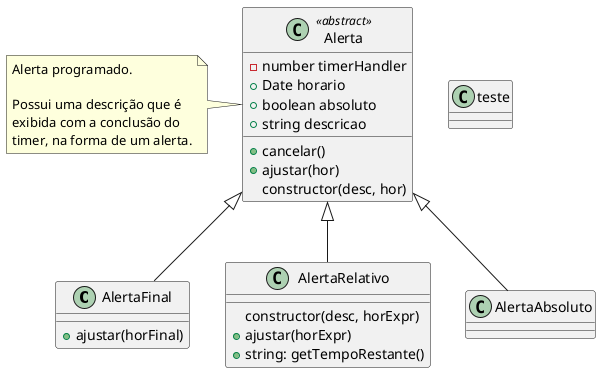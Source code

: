 @startuml "Classes"

top to bottom direction

class AlertaFinal {
  + ajustar(horFinal)
}

class Alerta <<abstract>> {
  - number timerHandler
  + Date horario
  + boolean absoluto
  + string descricao
  + cancelar()
  + ajustar(hor)
  constructor(desc, hor)
}
note left of Alerta : Alerta programado.\n\nPossui uma descrição que é\nexibida com a conclusão do\ntimer, na forma de um alerta.

class AlertaRelativo {
  constructor(desc, horExpr)
  + ajustar(horExpr)
  + string: getTempoRestante()
}

class teste {
}

Alerta <|-- AlertaRelativo
Alerta <|-- AlertaAbsoluto
Alerta <|-- AlertaFinal

@enduml

